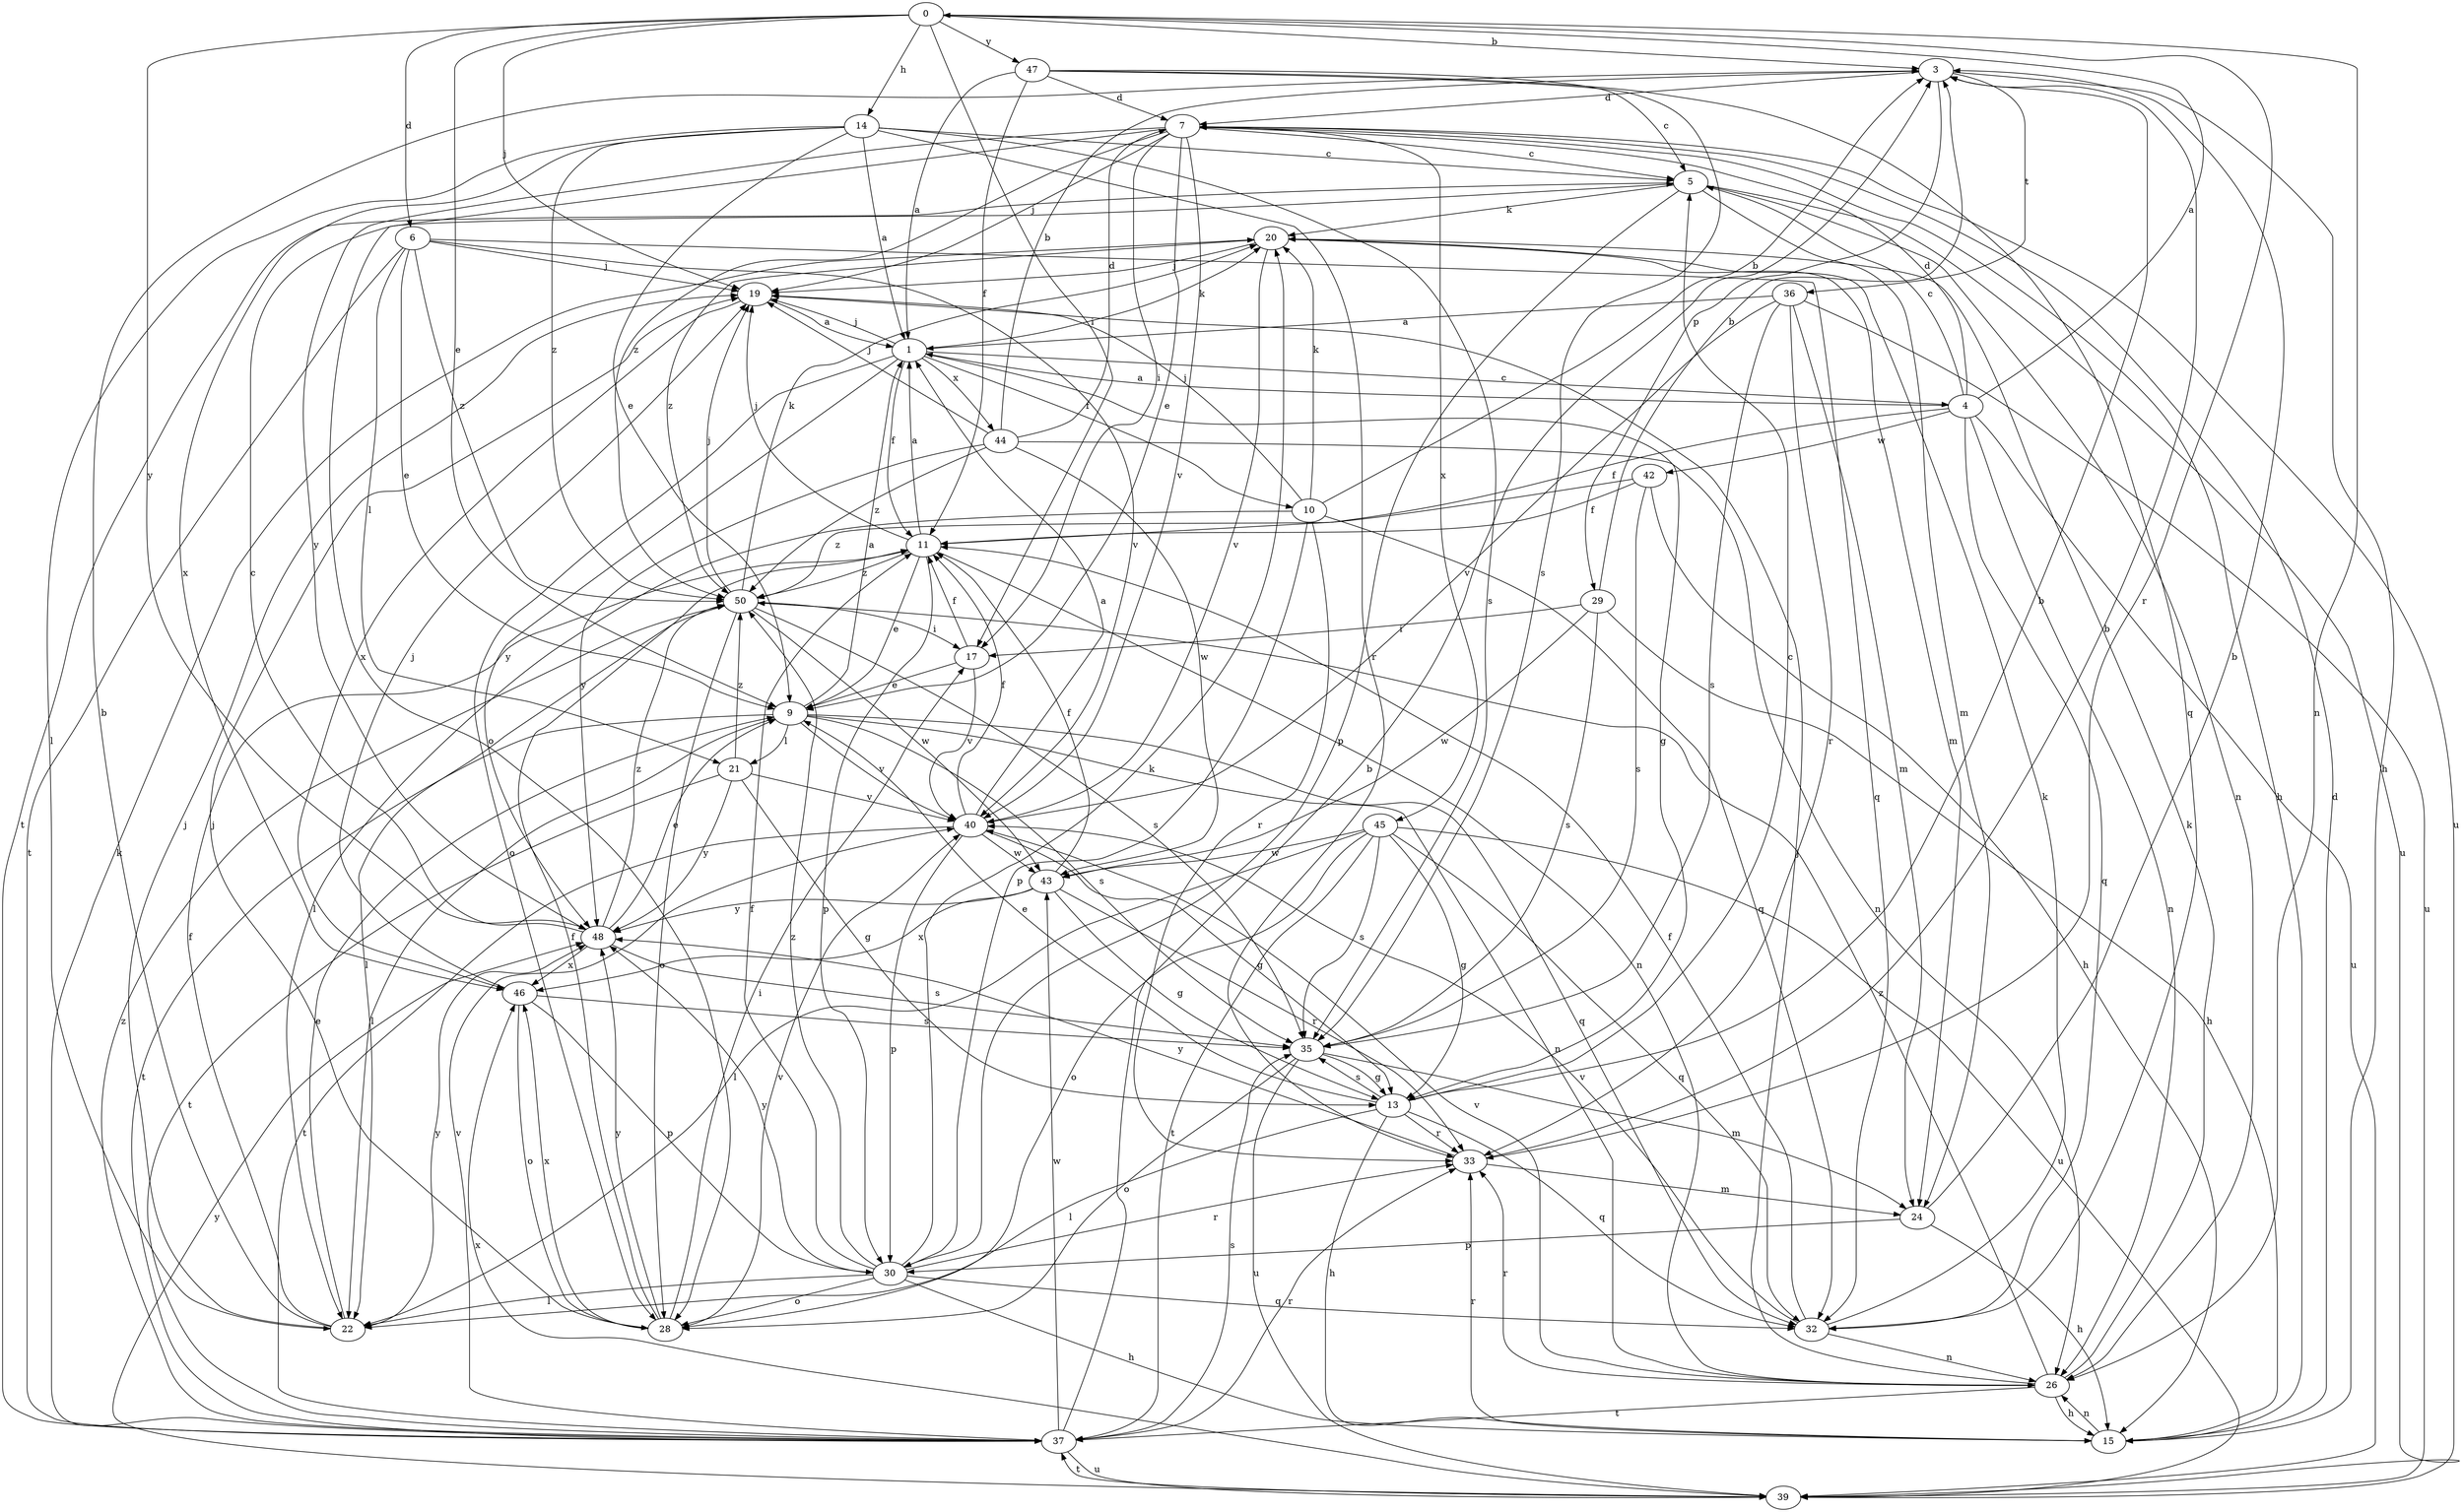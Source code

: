 strict digraph  {
0;
1;
3;
4;
5;
6;
7;
9;
10;
11;
13;
14;
15;
17;
19;
20;
21;
22;
24;
26;
28;
29;
30;
32;
33;
35;
36;
37;
39;
40;
42;
43;
44;
45;
46;
47;
48;
50;
0 -> 3  [label=b];
0 -> 6  [label=d];
0 -> 9  [label=e];
0 -> 14  [label=h];
0 -> 17  [label=i];
0 -> 19  [label=j];
0 -> 26  [label=n];
0 -> 33  [label=r];
0 -> 47  [label=y];
0 -> 48  [label=y];
1 -> 4  [label=c];
1 -> 10  [label=f];
1 -> 11  [label=f];
1 -> 13  [label=g];
1 -> 19  [label=j];
1 -> 20  [label=k];
1 -> 28  [label=o];
1 -> 44  [label=x];
1 -> 48  [label=y];
3 -> 7  [label=d];
3 -> 15  [label=h];
3 -> 29  [label=p];
3 -> 36  [label=t];
4 -> 0  [label=a];
4 -> 1  [label=a];
4 -> 5  [label=c];
4 -> 7  [label=d];
4 -> 11  [label=f];
4 -> 26  [label=n];
4 -> 32  [label=q];
4 -> 39  [label=u];
4 -> 42  [label=w];
5 -> 20  [label=k];
5 -> 24  [label=m];
5 -> 26  [label=n];
5 -> 30  [label=p];
5 -> 37  [label=t];
5 -> 39  [label=u];
6 -> 9  [label=e];
6 -> 19  [label=j];
6 -> 21  [label=l];
6 -> 32  [label=q];
6 -> 37  [label=t];
6 -> 40  [label=v];
6 -> 50  [label=z];
7 -> 5  [label=c];
7 -> 9  [label=e];
7 -> 15  [label=h];
7 -> 17  [label=i];
7 -> 19  [label=j];
7 -> 28  [label=o];
7 -> 39  [label=u];
7 -> 40  [label=v];
7 -> 45  [label=x];
7 -> 48  [label=y];
7 -> 50  [label=z];
9 -> 1  [label=a];
9 -> 21  [label=l];
9 -> 22  [label=l];
9 -> 26  [label=n];
9 -> 32  [label=q];
9 -> 35  [label=s];
9 -> 37  [label=t];
9 -> 40  [label=v];
10 -> 3  [label=b];
10 -> 19  [label=j];
10 -> 20  [label=k];
10 -> 22  [label=l];
10 -> 30  [label=p];
10 -> 32  [label=q];
10 -> 33  [label=r];
11 -> 1  [label=a];
11 -> 9  [label=e];
11 -> 19  [label=j];
11 -> 26  [label=n];
11 -> 30  [label=p];
11 -> 50  [label=z];
13 -> 3  [label=b];
13 -> 5  [label=c];
13 -> 9  [label=e];
13 -> 15  [label=h];
13 -> 22  [label=l];
13 -> 32  [label=q];
13 -> 33  [label=r];
13 -> 35  [label=s];
14 -> 1  [label=a];
14 -> 5  [label=c];
14 -> 9  [label=e];
14 -> 22  [label=l];
14 -> 33  [label=r];
14 -> 35  [label=s];
14 -> 46  [label=x];
14 -> 50  [label=z];
15 -> 7  [label=d];
15 -> 26  [label=n];
15 -> 33  [label=r];
17 -> 9  [label=e];
17 -> 11  [label=f];
17 -> 40  [label=v];
19 -> 1  [label=a];
19 -> 46  [label=x];
20 -> 19  [label=j];
20 -> 24  [label=m];
20 -> 40  [label=v];
20 -> 50  [label=z];
21 -> 13  [label=g];
21 -> 37  [label=t];
21 -> 40  [label=v];
21 -> 48  [label=y];
21 -> 50  [label=z];
22 -> 3  [label=b];
22 -> 9  [label=e];
22 -> 11  [label=f];
22 -> 19  [label=j];
22 -> 48  [label=y];
24 -> 3  [label=b];
24 -> 15  [label=h];
24 -> 30  [label=p];
26 -> 15  [label=h];
26 -> 19  [label=j];
26 -> 20  [label=k];
26 -> 33  [label=r];
26 -> 37  [label=t];
26 -> 40  [label=v];
26 -> 50  [label=z];
28 -> 11  [label=f];
28 -> 17  [label=i];
28 -> 19  [label=j];
28 -> 40  [label=v];
28 -> 46  [label=x];
28 -> 48  [label=y];
29 -> 3  [label=b];
29 -> 15  [label=h];
29 -> 17  [label=i];
29 -> 35  [label=s];
29 -> 43  [label=w];
30 -> 11  [label=f];
30 -> 15  [label=h];
30 -> 20  [label=k];
30 -> 22  [label=l];
30 -> 28  [label=o];
30 -> 32  [label=q];
30 -> 33  [label=r];
30 -> 48  [label=y];
30 -> 50  [label=z];
32 -> 11  [label=f];
32 -> 20  [label=k];
32 -> 26  [label=n];
32 -> 40  [label=v];
33 -> 3  [label=b];
33 -> 24  [label=m];
33 -> 48  [label=y];
35 -> 13  [label=g];
35 -> 24  [label=m];
35 -> 28  [label=o];
35 -> 39  [label=u];
36 -> 1  [label=a];
36 -> 24  [label=m];
36 -> 33  [label=r];
36 -> 35  [label=s];
36 -> 39  [label=u];
36 -> 40  [label=v];
37 -> 3  [label=b];
37 -> 20  [label=k];
37 -> 33  [label=r];
37 -> 35  [label=s];
37 -> 39  [label=u];
37 -> 40  [label=v];
37 -> 43  [label=w];
37 -> 50  [label=z];
39 -> 37  [label=t];
39 -> 46  [label=x];
39 -> 48  [label=y];
40 -> 1  [label=a];
40 -> 11  [label=f];
40 -> 13  [label=g];
40 -> 30  [label=p];
40 -> 37  [label=t];
40 -> 43  [label=w];
42 -> 11  [label=f];
42 -> 15  [label=h];
42 -> 35  [label=s];
42 -> 50  [label=z];
43 -> 11  [label=f];
43 -> 13  [label=g];
43 -> 33  [label=r];
43 -> 46  [label=x];
43 -> 48  [label=y];
44 -> 3  [label=b];
44 -> 7  [label=d];
44 -> 19  [label=j];
44 -> 26  [label=n];
44 -> 43  [label=w];
44 -> 48  [label=y];
44 -> 50  [label=z];
45 -> 13  [label=g];
45 -> 22  [label=l];
45 -> 28  [label=o];
45 -> 32  [label=q];
45 -> 35  [label=s];
45 -> 37  [label=t];
45 -> 39  [label=u];
45 -> 43  [label=w];
46 -> 19  [label=j];
46 -> 28  [label=o];
46 -> 30  [label=p];
46 -> 35  [label=s];
47 -> 1  [label=a];
47 -> 5  [label=c];
47 -> 7  [label=d];
47 -> 11  [label=f];
47 -> 32  [label=q];
47 -> 35  [label=s];
48 -> 5  [label=c];
48 -> 9  [label=e];
48 -> 35  [label=s];
48 -> 46  [label=x];
48 -> 50  [label=z];
50 -> 17  [label=i];
50 -> 19  [label=j];
50 -> 20  [label=k];
50 -> 22  [label=l];
50 -> 28  [label=o];
50 -> 35  [label=s];
50 -> 43  [label=w];
}
